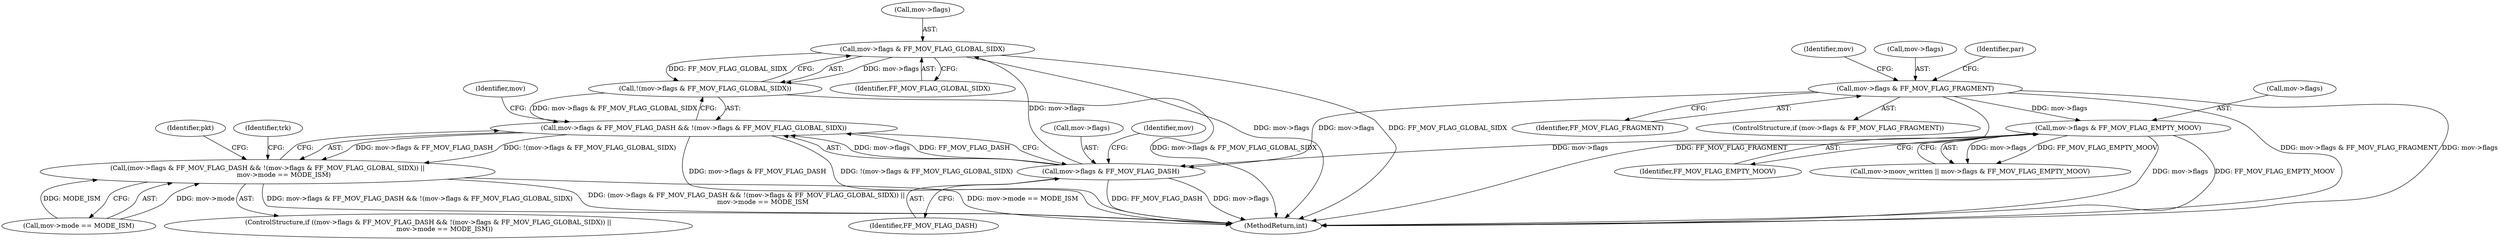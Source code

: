 digraph "0_FFmpeg_3a2d21bc5f97aa0161db3ae731fc2732be6108b8@pointer" {
"1000971" [label="(Call,mov->flags & FF_MOV_FLAG_GLOBAL_SIDX)"];
"1000965" [label="(Call,mov->flags & FF_MOV_FLAG_DASH)"];
"1000188" [label="(Call,mov->flags & FF_MOV_FLAG_EMPTY_MOOV)"];
"1000176" [label="(Call,mov->flags & FF_MOV_FLAG_FRAGMENT)"];
"1000970" [label="(Call,!(mov->flags & FF_MOV_FLAG_GLOBAL_SIDX))"];
"1000964" [label="(Call,mov->flags & FF_MOV_FLAG_DASH && !(mov->flags & FF_MOV_FLAG_GLOBAL_SIDX))"];
"1000963" [label="(Call,(mov->flags & FF_MOV_FLAG_DASH && !(mov->flags & FF_MOV_FLAG_GLOBAL_SIDX)) ||\n                mov->mode == MODE_ISM)"];
"1000175" [label="(ControlStructure,if (mov->flags & FF_MOV_FLAG_FRAGMENT))"];
"1000180" [label="(Identifier,FF_MOV_FLAG_FRAGMENT)"];
"1000972" [label="(Call,mov->flags)"];
"1000186" [label="(Identifier,mov)"];
"1001466" [label="(MethodReturn,int)"];
"1000966" [label="(Call,mov->flags)"];
"1000176" [label="(Call,mov->flags & FF_MOV_FLAG_FRAGMENT)"];
"1000177" [label="(Call,mov->flags)"];
"1000969" [label="(Identifier,FF_MOV_FLAG_DASH)"];
"1000973" [label="(Identifier,mov)"];
"1000192" [label="(Identifier,FF_MOV_FLAG_EMPTY_MOOV)"];
"1001029" [label="(Identifier,trk)"];
"1000184" [label="(Call,mov->moov_written || mov->flags & FF_MOV_FLAG_EMPTY_MOOV)"];
"1000189" [label="(Call,mov->flags)"];
"1000962" [label="(ControlStructure,if ((mov->flags & FF_MOV_FLAG_DASH && !(mov->flags & FF_MOV_FLAG_GLOBAL_SIDX)) ||\n                mov->mode == MODE_ISM))"];
"1000978" [label="(Identifier,mov)"];
"1000964" [label="(Call,mov->flags & FF_MOV_FLAG_DASH && !(mov->flags & FF_MOV_FLAG_GLOBAL_SIDX))"];
"1000983" [label="(Identifier,pkt)"];
"1000976" [label="(Call,mov->mode == MODE_ISM)"];
"1000970" [label="(Call,!(mov->flags & FF_MOV_FLAG_GLOBAL_SIDX))"];
"1000188" [label="(Call,mov->flags & FF_MOV_FLAG_EMPTY_MOOV)"];
"1000971" [label="(Call,mov->flags & FF_MOV_FLAG_GLOBAL_SIDX)"];
"1000279" [label="(Identifier,par)"];
"1000963" [label="(Call,(mov->flags & FF_MOV_FLAG_DASH && !(mov->flags & FF_MOV_FLAG_GLOBAL_SIDX)) ||\n                mov->mode == MODE_ISM)"];
"1000965" [label="(Call,mov->flags & FF_MOV_FLAG_DASH)"];
"1000975" [label="(Identifier,FF_MOV_FLAG_GLOBAL_SIDX)"];
"1000971" -> "1000970"  [label="AST: "];
"1000971" -> "1000975"  [label="CFG: "];
"1000972" -> "1000971"  [label="AST: "];
"1000975" -> "1000971"  [label="AST: "];
"1000970" -> "1000971"  [label="CFG: "];
"1000971" -> "1001466"  [label="DDG: mov->flags"];
"1000971" -> "1001466"  [label="DDG: FF_MOV_FLAG_GLOBAL_SIDX"];
"1000971" -> "1000970"  [label="DDG: mov->flags"];
"1000971" -> "1000970"  [label="DDG: FF_MOV_FLAG_GLOBAL_SIDX"];
"1000965" -> "1000971"  [label="DDG: mov->flags"];
"1000965" -> "1000964"  [label="AST: "];
"1000965" -> "1000969"  [label="CFG: "];
"1000966" -> "1000965"  [label="AST: "];
"1000969" -> "1000965"  [label="AST: "];
"1000973" -> "1000965"  [label="CFG: "];
"1000964" -> "1000965"  [label="CFG: "];
"1000965" -> "1001466"  [label="DDG: FF_MOV_FLAG_DASH"];
"1000965" -> "1001466"  [label="DDG: mov->flags"];
"1000965" -> "1000964"  [label="DDG: mov->flags"];
"1000965" -> "1000964"  [label="DDG: FF_MOV_FLAG_DASH"];
"1000188" -> "1000965"  [label="DDG: mov->flags"];
"1000176" -> "1000965"  [label="DDG: mov->flags"];
"1000188" -> "1000184"  [label="AST: "];
"1000188" -> "1000192"  [label="CFG: "];
"1000189" -> "1000188"  [label="AST: "];
"1000192" -> "1000188"  [label="AST: "];
"1000184" -> "1000188"  [label="CFG: "];
"1000188" -> "1001466"  [label="DDG: mov->flags"];
"1000188" -> "1001466"  [label="DDG: FF_MOV_FLAG_EMPTY_MOOV"];
"1000188" -> "1000184"  [label="DDG: mov->flags"];
"1000188" -> "1000184"  [label="DDG: FF_MOV_FLAG_EMPTY_MOOV"];
"1000176" -> "1000188"  [label="DDG: mov->flags"];
"1000176" -> "1000175"  [label="AST: "];
"1000176" -> "1000180"  [label="CFG: "];
"1000177" -> "1000176"  [label="AST: "];
"1000180" -> "1000176"  [label="AST: "];
"1000186" -> "1000176"  [label="CFG: "];
"1000279" -> "1000176"  [label="CFG: "];
"1000176" -> "1001466"  [label="DDG: FF_MOV_FLAG_FRAGMENT"];
"1000176" -> "1001466"  [label="DDG: mov->flags & FF_MOV_FLAG_FRAGMENT"];
"1000176" -> "1001466"  [label="DDG: mov->flags"];
"1000970" -> "1000964"  [label="AST: "];
"1000964" -> "1000970"  [label="CFG: "];
"1000970" -> "1001466"  [label="DDG: mov->flags & FF_MOV_FLAG_GLOBAL_SIDX"];
"1000970" -> "1000964"  [label="DDG: mov->flags & FF_MOV_FLAG_GLOBAL_SIDX"];
"1000964" -> "1000963"  [label="AST: "];
"1000978" -> "1000964"  [label="CFG: "];
"1000963" -> "1000964"  [label="CFG: "];
"1000964" -> "1001466"  [label="DDG: mov->flags & FF_MOV_FLAG_DASH"];
"1000964" -> "1001466"  [label="DDG: !(mov->flags & FF_MOV_FLAG_GLOBAL_SIDX)"];
"1000964" -> "1000963"  [label="DDG: mov->flags & FF_MOV_FLAG_DASH"];
"1000964" -> "1000963"  [label="DDG: !(mov->flags & FF_MOV_FLAG_GLOBAL_SIDX)"];
"1000963" -> "1000962"  [label="AST: "];
"1000963" -> "1000976"  [label="CFG: "];
"1000976" -> "1000963"  [label="AST: "];
"1000983" -> "1000963"  [label="CFG: "];
"1001029" -> "1000963"  [label="CFG: "];
"1000963" -> "1001466"  [label="DDG: mov->flags & FF_MOV_FLAG_DASH && !(mov->flags & FF_MOV_FLAG_GLOBAL_SIDX)"];
"1000963" -> "1001466"  [label="DDG: (mov->flags & FF_MOV_FLAG_DASH && !(mov->flags & FF_MOV_FLAG_GLOBAL_SIDX)) ||\n                mov->mode == MODE_ISM"];
"1000963" -> "1001466"  [label="DDG: mov->mode == MODE_ISM"];
"1000976" -> "1000963"  [label="DDG: mov->mode"];
"1000976" -> "1000963"  [label="DDG: MODE_ISM"];
}

